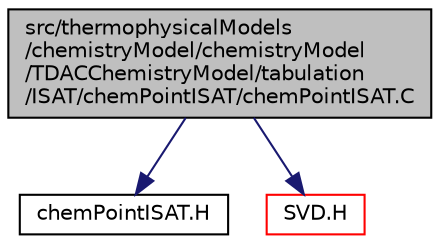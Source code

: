 digraph "src/thermophysicalModels/chemistryModel/chemistryModel/TDACChemistryModel/tabulation/ISAT/chemPointISAT/chemPointISAT.C"
{
  bgcolor="transparent";
  edge [fontname="Helvetica",fontsize="10",labelfontname="Helvetica",labelfontsize="10"];
  node [fontname="Helvetica",fontsize="10",shape=record];
  Node1 [label="src/thermophysicalModels\l/chemistryModel/chemistryModel\l/TDACChemistryModel/tabulation\l/ISAT/chemPointISAT/chemPointISAT.C",height=0.2,width=0.4,color="black", fillcolor="grey75", style="filled" fontcolor="black"];
  Node1 -> Node2 [color="midnightblue",fontsize="10",style="solid",fontname="Helvetica"];
  Node2 [label="chemPointISAT.H",height=0.2,width=0.4,color="black",URL="$chemPointISAT_8H.html"];
  Node1 -> Node3 [color="midnightblue",fontsize="10",style="solid",fontname="Helvetica"];
  Node3 [label="SVD.H",height=0.2,width=0.4,color="red",URL="$SVD_8H.html"];
}

